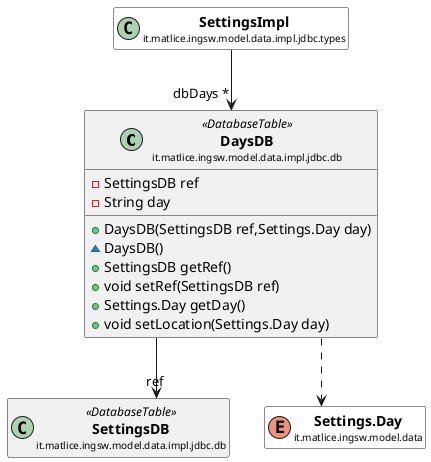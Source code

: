 @startuml

skinparam svgLinkTarget _parent
skinparam linetype ortho
set namespaceSeparator none
class "<b><size:14>DaysDB</b>\n<size:10>it.matlice.ingsw.model.data.impl.jdbc.db" as it.matlice.ingsw.model.data.impl.jdbc.db.DaysDB <<DatabaseTable>> [[../../../../../../../../it/matlice/ingsw/model/data/impl/jdbc/db/DaysDB.html{it.matlice.ingsw.model.data.impl.jdbc.db.DaysDB}]] {
-SettingsDB ref
-String day
+DaysDB(SettingsDB ref,Settings.Day day)
~DaysDB()
+SettingsDB getRef()
+void setRef(SettingsDB ref)
+Settings.Day getDay()
+void setLocation(Settings.Day day)
}


class "<b><size:14>SettingsDB</b>\n<size:10>it.matlice.ingsw.model.data.impl.jdbc.db" as it.matlice.ingsw.model.data.impl.jdbc.db.SettingsDB <<DatabaseTable>> [[../../../../../../../../it/matlice/ingsw/model/data/impl/jdbc/db/SettingsDB.html{it.matlice.ingsw.model.data.impl.jdbc.db.SettingsDB}]] {
}

hide it.matlice.ingsw.model.data.impl.jdbc.db.SettingsDB fields
hide it.matlice.ingsw.model.data.impl.jdbc.db.SettingsDB methods

it.matlice.ingsw.model.data.impl.jdbc.db.DaysDB -->  "ref" it.matlice.ingsw.model.data.impl.jdbc.db.SettingsDB

enum "<b><size:14>Settings.Day</b>\n<size:10>it.matlice.ingsw.model.data" as it.matlice.ingsw.model.data.Settings.Day  [[../../../../../../../../it/matlice/ingsw/model/data/Settings.Day.html{it.matlice.ingsw.model.data.Settings.Day}]] #white {
}

hide it.matlice.ingsw.model.data.Settings.Day fields
hide it.matlice.ingsw.model.data.Settings.Day methods

it.matlice.ingsw.model.data.impl.jdbc.db.DaysDB ..> it.matlice.ingsw.model.data.Settings.Day

class "<b><size:14>SettingsImpl</b>\n<size:10>it.matlice.ingsw.model.data.impl.jdbc.types" as it.matlice.ingsw.model.data.impl.jdbc.types.SettingsImpl  [[../../../../../../../../it/matlice/ingsw/model/data/impl/jdbc/types/SettingsImpl.html{it.matlice.ingsw.model.data.impl.jdbc.types.SettingsImpl}]] #white {
}

hide it.matlice.ingsw.model.data.impl.jdbc.types.SettingsImpl fields
hide it.matlice.ingsw.model.data.impl.jdbc.types.SettingsImpl methods

it.matlice.ingsw.model.data.impl.jdbc.types.SettingsImpl -->  "dbDays *" it.matlice.ingsw.model.data.impl.jdbc.db.DaysDB


@enduml
